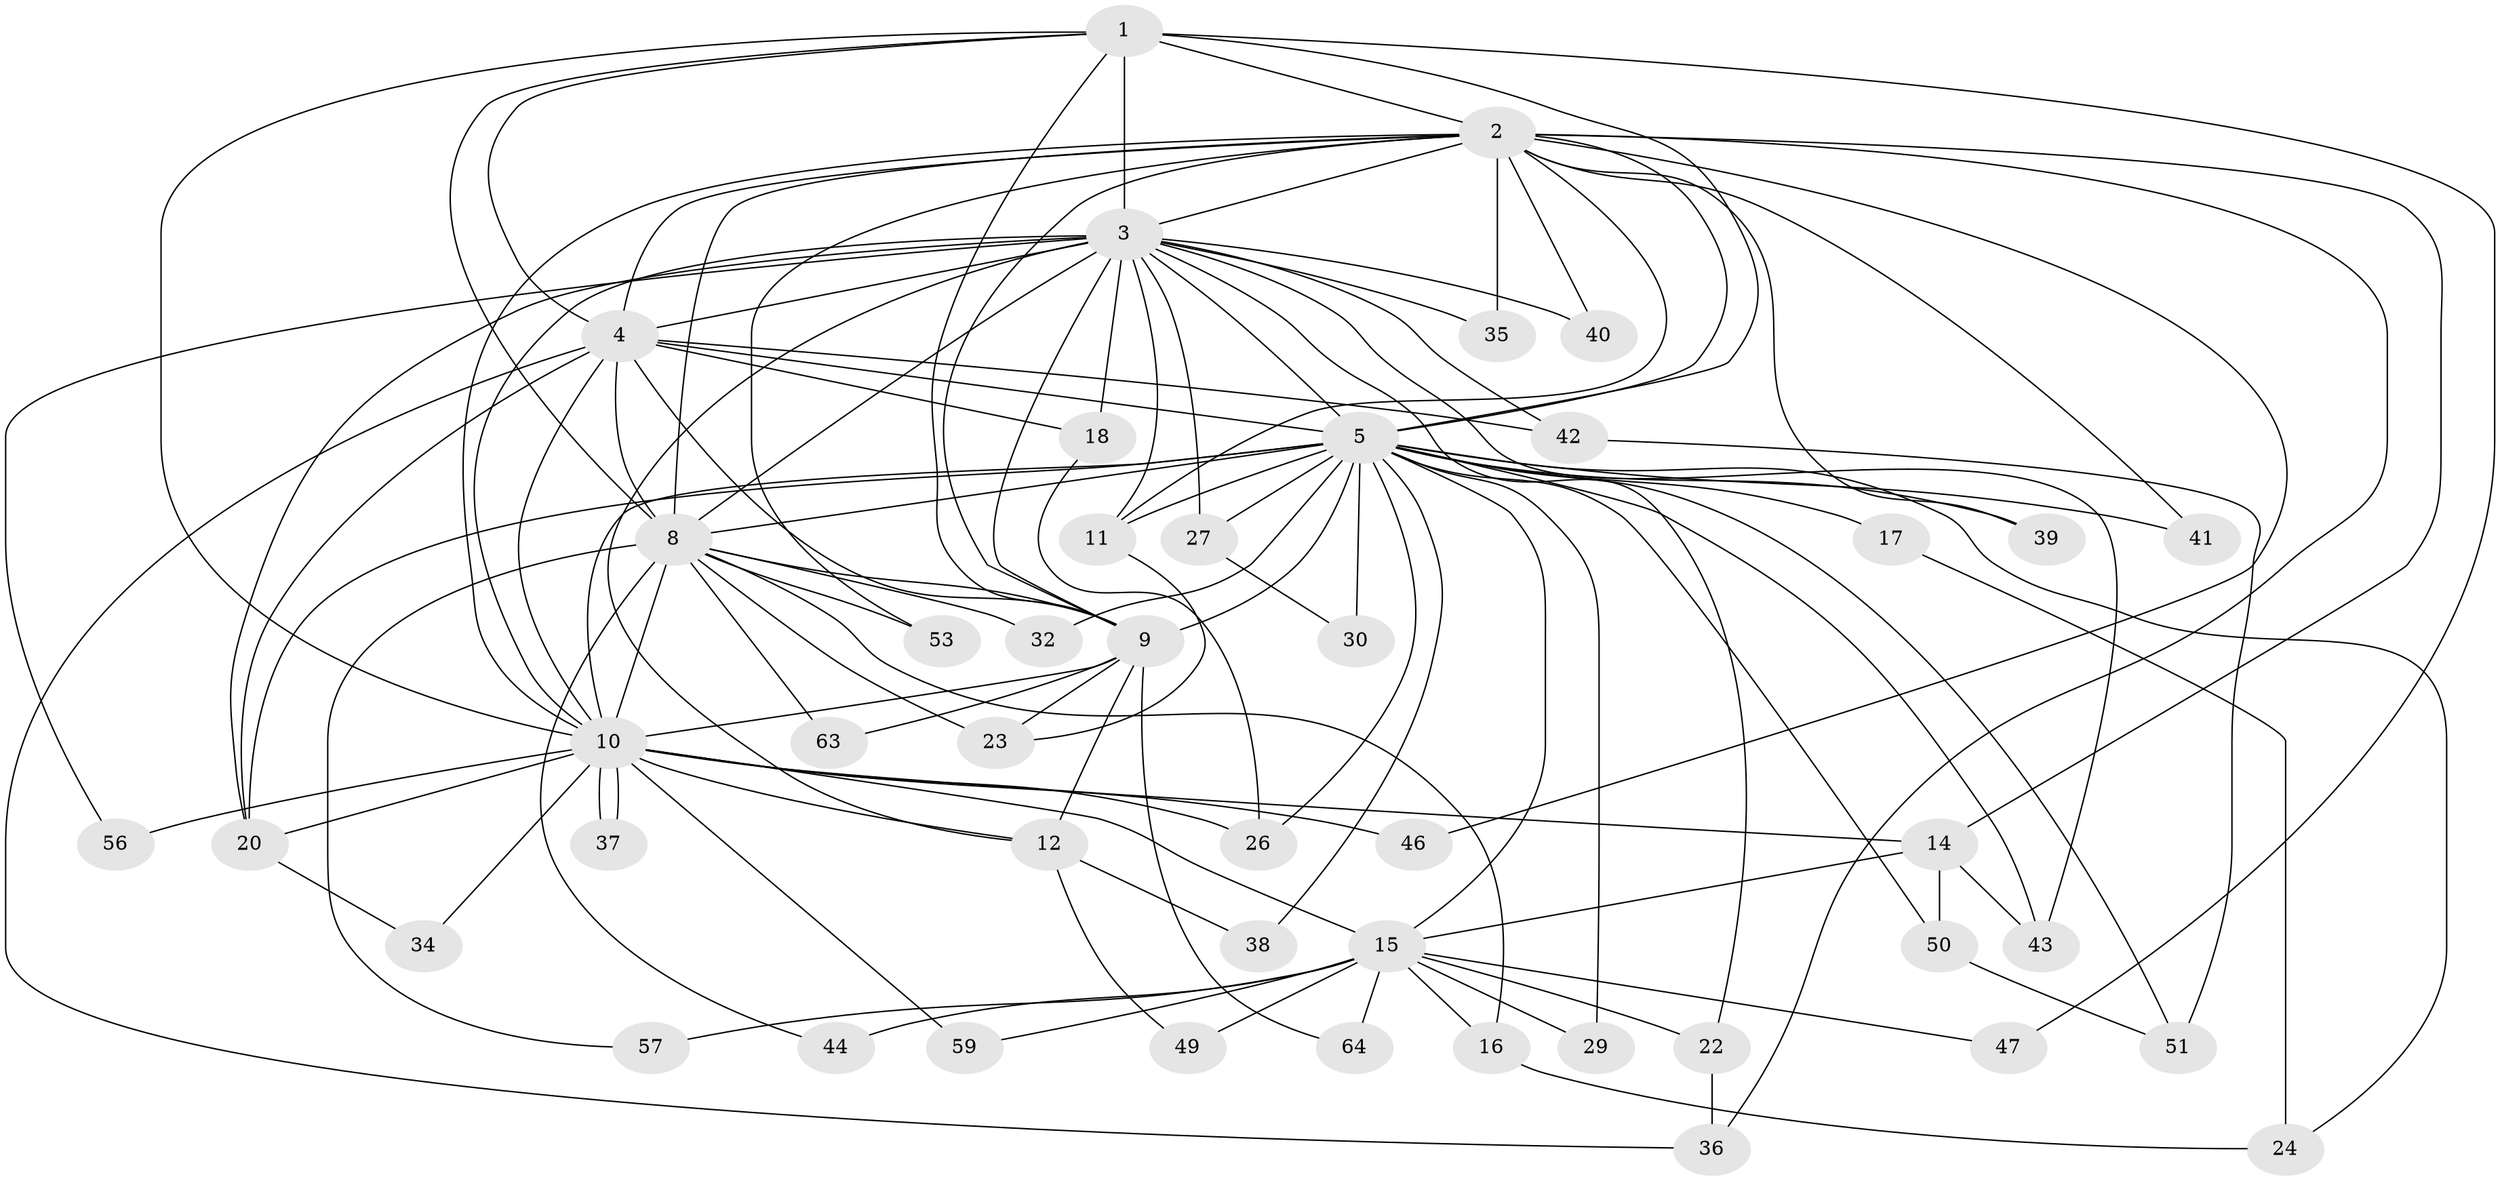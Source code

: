 // original degree distribution, {11: 0.015625, 18: 0.03125, 15: 0.015625, 14: 0.03125, 20: 0.015625, 16: 0.015625, 13: 0.015625, 22: 0.015625, 4: 0.046875, 3: 0.234375, 5: 0.03125, 12: 0.015625, 2: 0.515625}
// Generated by graph-tools (version 1.1) at 2025/11/02/27/25 16:11:00]
// undirected, 46 vertices, 114 edges
graph export_dot {
graph [start="1"]
  node [color=gray90,style=filled];
  1 [super="+45"];
  2 [super="+13"];
  3 [super="+6"];
  4 [super="+33"];
  5 [super="+7"];
  8 [super="+52"];
  9;
  10 [super="+28"];
  11 [super="+48"];
  12 [super="+19"];
  14;
  15 [super="+25"];
  16;
  17;
  18 [super="+31"];
  20 [super="+21"];
  22;
  23 [super="+62"];
  24 [super="+55"];
  26;
  27 [super="+54"];
  29;
  30;
  32;
  34;
  35;
  36 [super="+58"];
  37;
  38;
  39;
  40;
  41;
  42;
  43 [super="+61"];
  44;
  46;
  47;
  49;
  50;
  51 [super="+60"];
  53;
  56;
  57;
  59;
  63;
  64;
  1 -- 2;
  1 -- 3 [weight=2];
  1 -- 4 [weight=2];
  1 -- 5 [weight=2];
  1 -- 8;
  1 -- 9;
  1 -- 10;
  1 -- 47;
  2 -- 3 [weight=2];
  2 -- 4;
  2 -- 5 [weight=2];
  2 -- 8 [weight=2];
  2 -- 9;
  2 -- 10;
  2 -- 11;
  2 -- 14;
  2 -- 35;
  2 -- 39;
  2 -- 40;
  2 -- 46;
  2 -- 53;
  2 -- 41;
  2 -- 36;
  3 -- 4 [weight=2];
  3 -- 5 [weight=4];
  3 -- 8 [weight=2];
  3 -- 9 [weight=2];
  3 -- 10 [weight=2];
  3 -- 18;
  3 -- 20;
  3 -- 22;
  3 -- 40;
  3 -- 56;
  3 -- 35;
  3 -- 42;
  3 -- 12;
  3 -- 43;
  3 -- 27;
  3 -- 11;
  4 -- 5 [weight=2];
  4 -- 8;
  4 -- 9;
  4 -- 10;
  4 -- 18;
  4 -- 36;
  4 -- 42;
  4 -- 20;
  5 -- 8 [weight=2];
  5 -- 9 [weight=2];
  5 -- 10 [weight=3];
  5 -- 17 [weight=2];
  5 -- 20;
  5 -- 26;
  5 -- 27;
  5 -- 29;
  5 -- 32;
  5 -- 39;
  5 -- 50;
  5 -- 51;
  5 -- 15;
  5 -- 11;
  5 -- 24;
  5 -- 30;
  5 -- 38;
  5 -- 41;
  5 -- 43;
  8 -- 9;
  8 -- 10 [weight=2];
  8 -- 16;
  8 -- 23;
  8 -- 32;
  8 -- 44;
  8 -- 53;
  8 -- 57;
  8 -- 63;
  9 -- 10;
  9 -- 63;
  9 -- 64;
  9 -- 12;
  9 -- 23;
  10 -- 12;
  10 -- 14;
  10 -- 15;
  10 -- 26;
  10 -- 34;
  10 -- 37;
  10 -- 37;
  10 -- 46;
  10 -- 56;
  10 -- 59;
  10 -- 20;
  11 -- 23;
  12 -- 38;
  12 -- 49;
  14 -- 15;
  14 -- 50;
  14 -- 43;
  15 -- 16;
  15 -- 22;
  15 -- 29;
  15 -- 44;
  15 -- 47;
  15 -- 49;
  15 -- 57;
  15 -- 59;
  15 -- 64;
  16 -- 24;
  17 -- 24;
  18 -- 26;
  20 -- 34;
  22 -- 36;
  27 -- 30;
  42 -- 51;
  50 -- 51;
}
